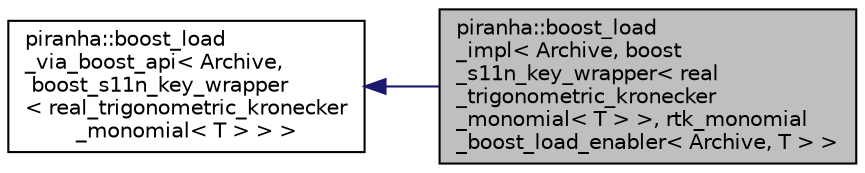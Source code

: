 digraph "piranha::boost_load_impl&lt; Archive, boost_s11n_key_wrapper&lt; real_trigonometric_kronecker_monomial&lt; T &gt; &gt;, rtk_monomial_boost_load_enabler&lt; Archive, T &gt; &gt;"
{
  edge [fontname="Helvetica",fontsize="10",labelfontname="Helvetica",labelfontsize="10"];
  node [fontname="Helvetica",fontsize="10",shape=record];
  rankdir="LR";
  Node2 [label="piranha::boost_load\l_impl\< Archive, boost\l_s11n_key_wrapper\< real\l_trigonometric_kronecker\l_monomial\< T \> \>, rtk_monomial\l_boost_load_enabler\< Archive, T \> \>",height=0.2,width=0.4,color="black", fillcolor="grey75", style="filled", fontcolor="black"];
  Node3 -> Node2 [dir="back",color="midnightblue",fontsize="10",style="solid",fontname="Helvetica"];
  Node3 [label="piranha::boost_load\l_via_boost_api\< Archive,\l boost_s11n_key_wrapper\l\< real_trigonometric_kronecker\l_monomial\< T \> \> \>",height=0.2,width=0.4,color="black", fillcolor="white", style="filled",URL="$structpiranha_1_1boost__load__via__boost__api.html"];
}
